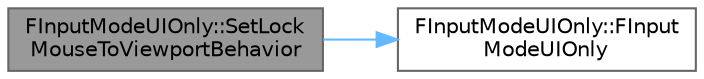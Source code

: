 digraph "FInputModeUIOnly::SetLockMouseToViewportBehavior"
{
 // INTERACTIVE_SVG=YES
 // LATEX_PDF_SIZE
  bgcolor="transparent";
  edge [fontname=Helvetica,fontsize=10,labelfontname=Helvetica,labelfontsize=10];
  node [fontname=Helvetica,fontsize=10,shape=box,height=0.2,width=0.4];
  rankdir="LR";
  Node1 [id="Node000001",label="FInputModeUIOnly::SetLock\lMouseToViewportBehavior",height=0.2,width=0.4,color="gray40", fillcolor="grey60", style="filled", fontcolor="black",tooltip="Sets the mouse locking behavior of the viewport."];
  Node1 -> Node2 [id="edge1_Node000001_Node000002",color="steelblue1",style="solid",tooltip=" "];
  Node2 [id="Node000002",label="FInputModeUIOnly::FInput\lModeUIOnly",height=0.2,width=0.4,color="grey40", fillcolor="white", style="filled",URL="$dc/d83/structFInputModeUIOnly.html#a029fab4d8d7ac66dbe99298243ed9b05",tooltip=" "];
}

